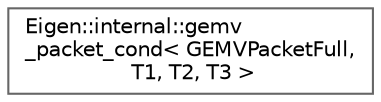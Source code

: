 digraph "Graphical Class Hierarchy"
{
 // LATEX_PDF_SIZE
  bgcolor="transparent";
  edge [fontname=Helvetica,fontsize=10,labelfontname=Helvetica,labelfontsize=10];
  node [fontname=Helvetica,fontsize=10,shape=box,height=0.2,width=0.4];
  rankdir="LR";
  Node0 [id="Node000000",label="Eigen::internal::gemv\l_packet_cond\< GEMVPacketFull,\l T1, T2, T3 \>",height=0.2,width=0.4,color="grey40", fillcolor="white", style="filled",URL="$structEigen_1_1internal_1_1gemv__packet__cond_3_01GEMVPacketFull_00_01T1_00_01T2_00_01T3_01_4.html",tooltip=" "];
}
